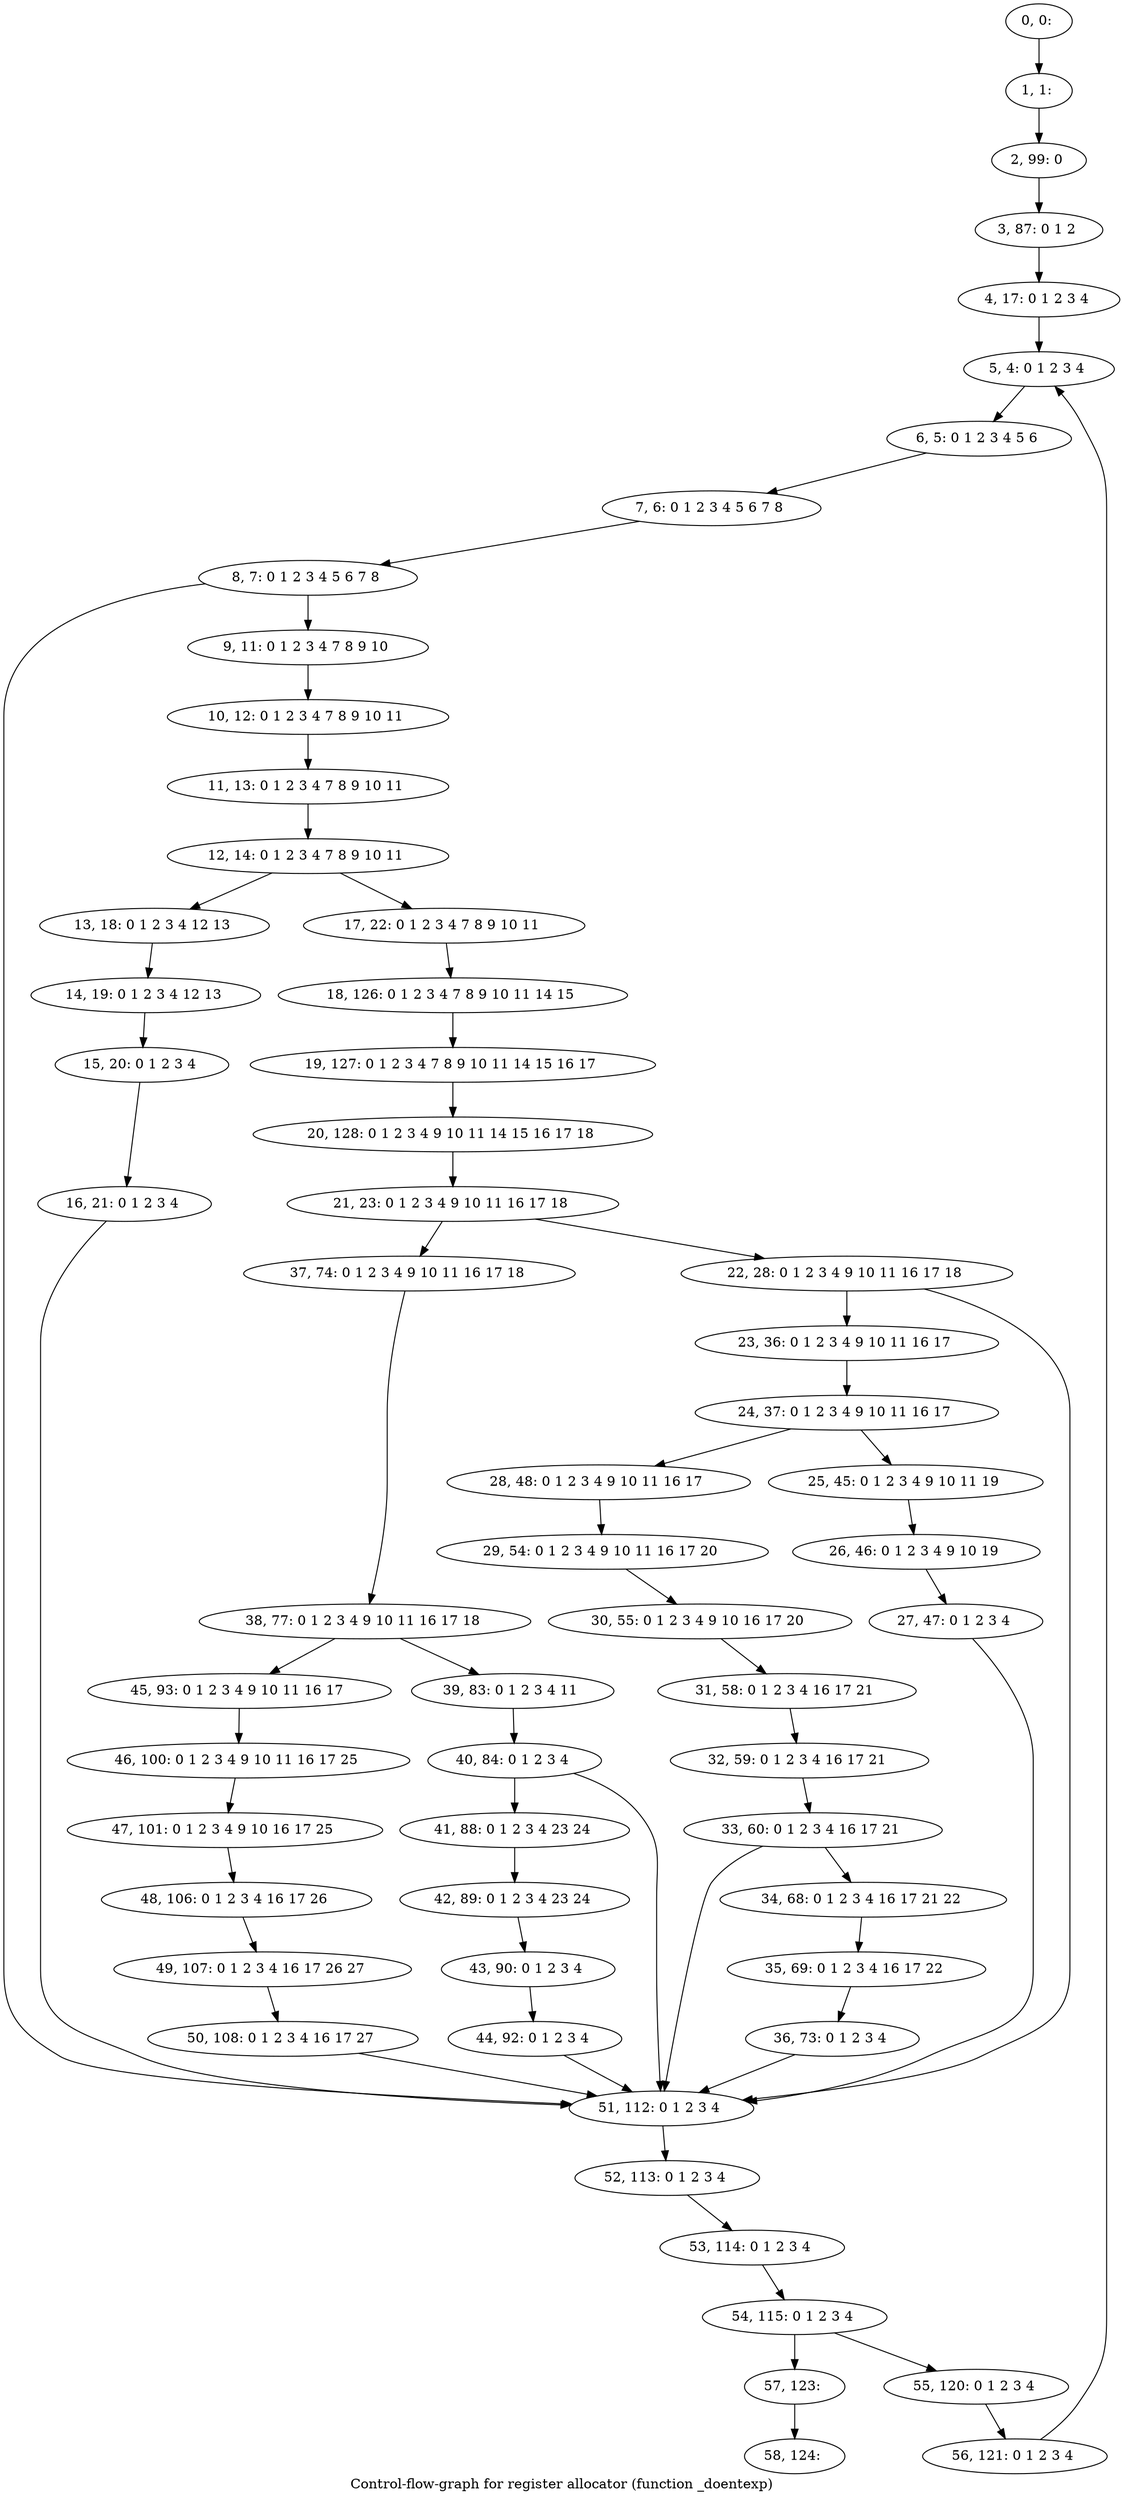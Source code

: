 digraph G {
graph [label="Control-flow-graph for register allocator (function _doentexp)"]
0[label="0, 0: "];
1[label="1, 1: "];
2[label="2, 99: 0 "];
3[label="3, 87: 0 1 2 "];
4[label="4, 17: 0 1 2 3 4 "];
5[label="5, 4: 0 1 2 3 4 "];
6[label="6, 5: 0 1 2 3 4 5 6 "];
7[label="7, 6: 0 1 2 3 4 5 6 7 8 "];
8[label="8, 7: 0 1 2 3 4 5 6 7 8 "];
9[label="9, 11: 0 1 2 3 4 7 8 9 10 "];
10[label="10, 12: 0 1 2 3 4 7 8 9 10 11 "];
11[label="11, 13: 0 1 2 3 4 7 8 9 10 11 "];
12[label="12, 14: 0 1 2 3 4 7 8 9 10 11 "];
13[label="13, 18: 0 1 2 3 4 12 13 "];
14[label="14, 19: 0 1 2 3 4 12 13 "];
15[label="15, 20: 0 1 2 3 4 "];
16[label="16, 21: 0 1 2 3 4 "];
17[label="17, 22: 0 1 2 3 4 7 8 9 10 11 "];
18[label="18, 126: 0 1 2 3 4 7 8 9 10 11 14 15 "];
19[label="19, 127: 0 1 2 3 4 7 8 9 10 11 14 15 16 17 "];
20[label="20, 128: 0 1 2 3 4 9 10 11 14 15 16 17 18 "];
21[label="21, 23: 0 1 2 3 4 9 10 11 16 17 18 "];
22[label="22, 28: 0 1 2 3 4 9 10 11 16 17 18 "];
23[label="23, 36: 0 1 2 3 4 9 10 11 16 17 "];
24[label="24, 37: 0 1 2 3 4 9 10 11 16 17 "];
25[label="25, 45: 0 1 2 3 4 9 10 11 19 "];
26[label="26, 46: 0 1 2 3 4 9 10 19 "];
27[label="27, 47: 0 1 2 3 4 "];
28[label="28, 48: 0 1 2 3 4 9 10 11 16 17 "];
29[label="29, 54: 0 1 2 3 4 9 10 11 16 17 20 "];
30[label="30, 55: 0 1 2 3 4 9 10 16 17 20 "];
31[label="31, 58: 0 1 2 3 4 16 17 21 "];
32[label="32, 59: 0 1 2 3 4 16 17 21 "];
33[label="33, 60: 0 1 2 3 4 16 17 21 "];
34[label="34, 68: 0 1 2 3 4 16 17 21 22 "];
35[label="35, 69: 0 1 2 3 4 16 17 22 "];
36[label="36, 73: 0 1 2 3 4 "];
37[label="37, 74: 0 1 2 3 4 9 10 11 16 17 18 "];
38[label="38, 77: 0 1 2 3 4 9 10 11 16 17 18 "];
39[label="39, 83: 0 1 2 3 4 11 "];
40[label="40, 84: 0 1 2 3 4 "];
41[label="41, 88: 0 1 2 3 4 23 24 "];
42[label="42, 89: 0 1 2 3 4 23 24 "];
43[label="43, 90: 0 1 2 3 4 "];
44[label="44, 92: 0 1 2 3 4 "];
45[label="45, 93: 0 1 2 3 4 9 10 11 16 17 "];
46[label="46, 100: 0 1 2 3 4 9 10 11 16 17 25 "];
47[label="47, 101: 0 1 2 3 4 9 10 16 17 25 "];
48[label="48, 106: 0 1 2 3 4 16 17 26 "];
49[label="49, 107: 0 1 2 3 4 16 17 26 27 "];
50[label="50, 108: 0 1 2 3 4 16 17 27 "];
51[label="51, 112: 0 1 2 3 4 "];
52[label="52, 113: 0 1 2 3 4 "];
53[label="53, 114: 0 1 2 3 4 "];
54[label="54, 115: 0 1 2 3 4 "];
55[label="55, 120: 0 1 2 3 4 "];
56[label="56, 121: 0 1 2 3 4 "];
57[label="57, 123: "];
58[label="58, 124: "];
0->1 ;
1->2 ;
2->3 ;
3->4 ;
4->5 ;
5->6 ;
6->7 ;
7->8 ;
8->9 ;
8->51 ;
9->10 ;
10->11 ;
11->12 ;
12->13 ;
12->17 ;
13->14 ;
14->15 ;
15->16 ;
16->51 ;
17->18 ;
18->19 ;
19->20 ;
20->21 ;
21->22 ;
21->37 ;
22->23 ;
22->51 ;
23->24 ;
24->25 ;
24->28 ;
25->26 ;
26->27 ;
27->51 ;
28->29 ;
29->30 ;
30->31 ;
31->32 ;
32->33 ;
33->34 ;
33->51 ;
34->35 ;
35->36 ;
36->51 ;
37->38 ;
38->39 ;
38->45 ;
39->40 ;
40->41 ;
40->51 ;
41->42 ;
42->43 ;
43->44 ;
44->51 ;
45->46 ;
46->47 ;
47->48 ;
48->49 ;
49->50 ;
50->51 ;
51->52 ;
52->53 ;
53->54 ;
54->55 ;
54->57 ;
55->56 ;
56->5 ;
57->58 ;
}
